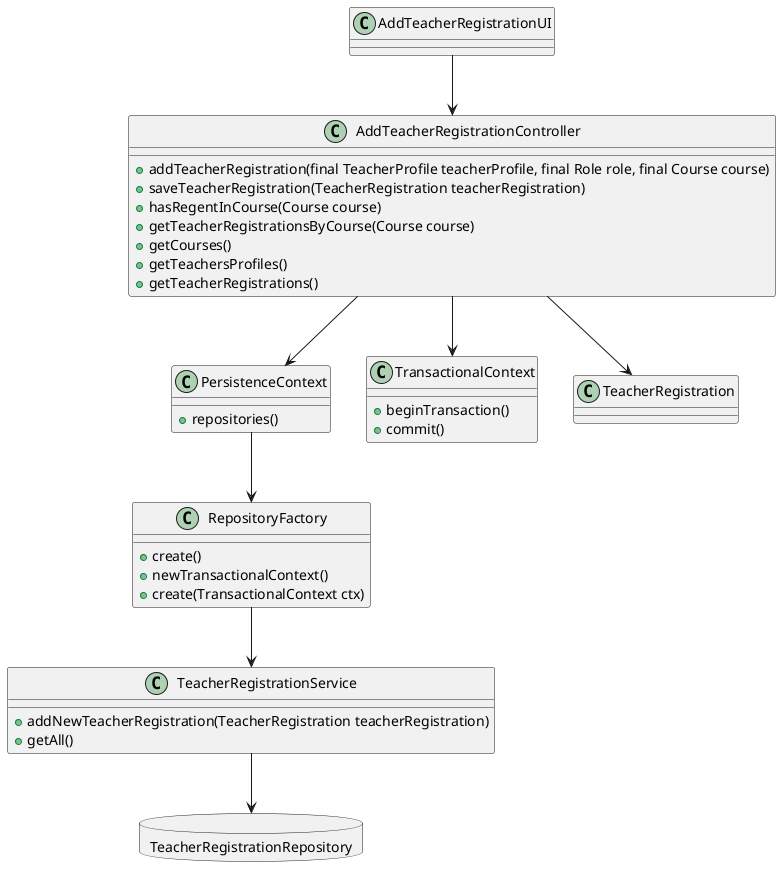 @startuml
'https://plantuml.com/class-diagram

class AddTeacherRegistrationUI{
}

class AddTeacherRegistrationController{
+addTeacherRegistration(final TeacherProfile teacherProfile, final Role role, final Course course)
+saveTeacherRegistration(TeacherRegistration teacherRegistration)
+hasRegentInCourse(Course course)
+getTeacherRegistrationsByCourse(Course course)
+getCourses()
+getTeachersProfiles()
+getTeacherRegistrations()
}

class TeacherRegistrationService{
+addNewTeacherRegistration(TeacherRegistration teacherRegistration)
+getAll()
}


class PersistenceContext{
+repositories()
}

class RepositoryFactory{
+create()
+newTransactionalContext()
+create(TransactionalContext ctx)
}

database TeacherRegistrationRepository{
}

class TransactionalContext{
+beginTransaction()
+commit()
}

class TeacherRegistration{
}

AddTeacherRegistrationUI --> AddTeacherRegistrationController
AddTeacherRegistrationController-->PersistenceContext
AddTeacherRegistrationController-->TransactionalContext

TeacherRegistrationService --> TeacherRegistrationRepository
AddTeacherRegistrationController --> TeacherRegistration

PersistenceContext-->RepositoryFactory

RepositoryFactory-->TeacherRegistrationService
@enduml